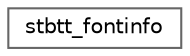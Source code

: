 digraph "Graphical Class Hierarchy"
{
 // LATEX_PDF_SIZE
  bgcolor="transparent";
  edge [fontname=Helvetica,fontsize=10,labelfontname=Helvetica,labelfontsize=10];
  node [fontname=Helvetica,fontsize=10,shape=box,height=0.2,width=0.4];
  rankdir="LR";
  Node0 [label="stbtt_fontinfo",height=0.2,width=0.4,color="grey40", fillcolor="white", style="filled",URL="$structstbtt__fontinfo.html",tooltip=" "];
}
